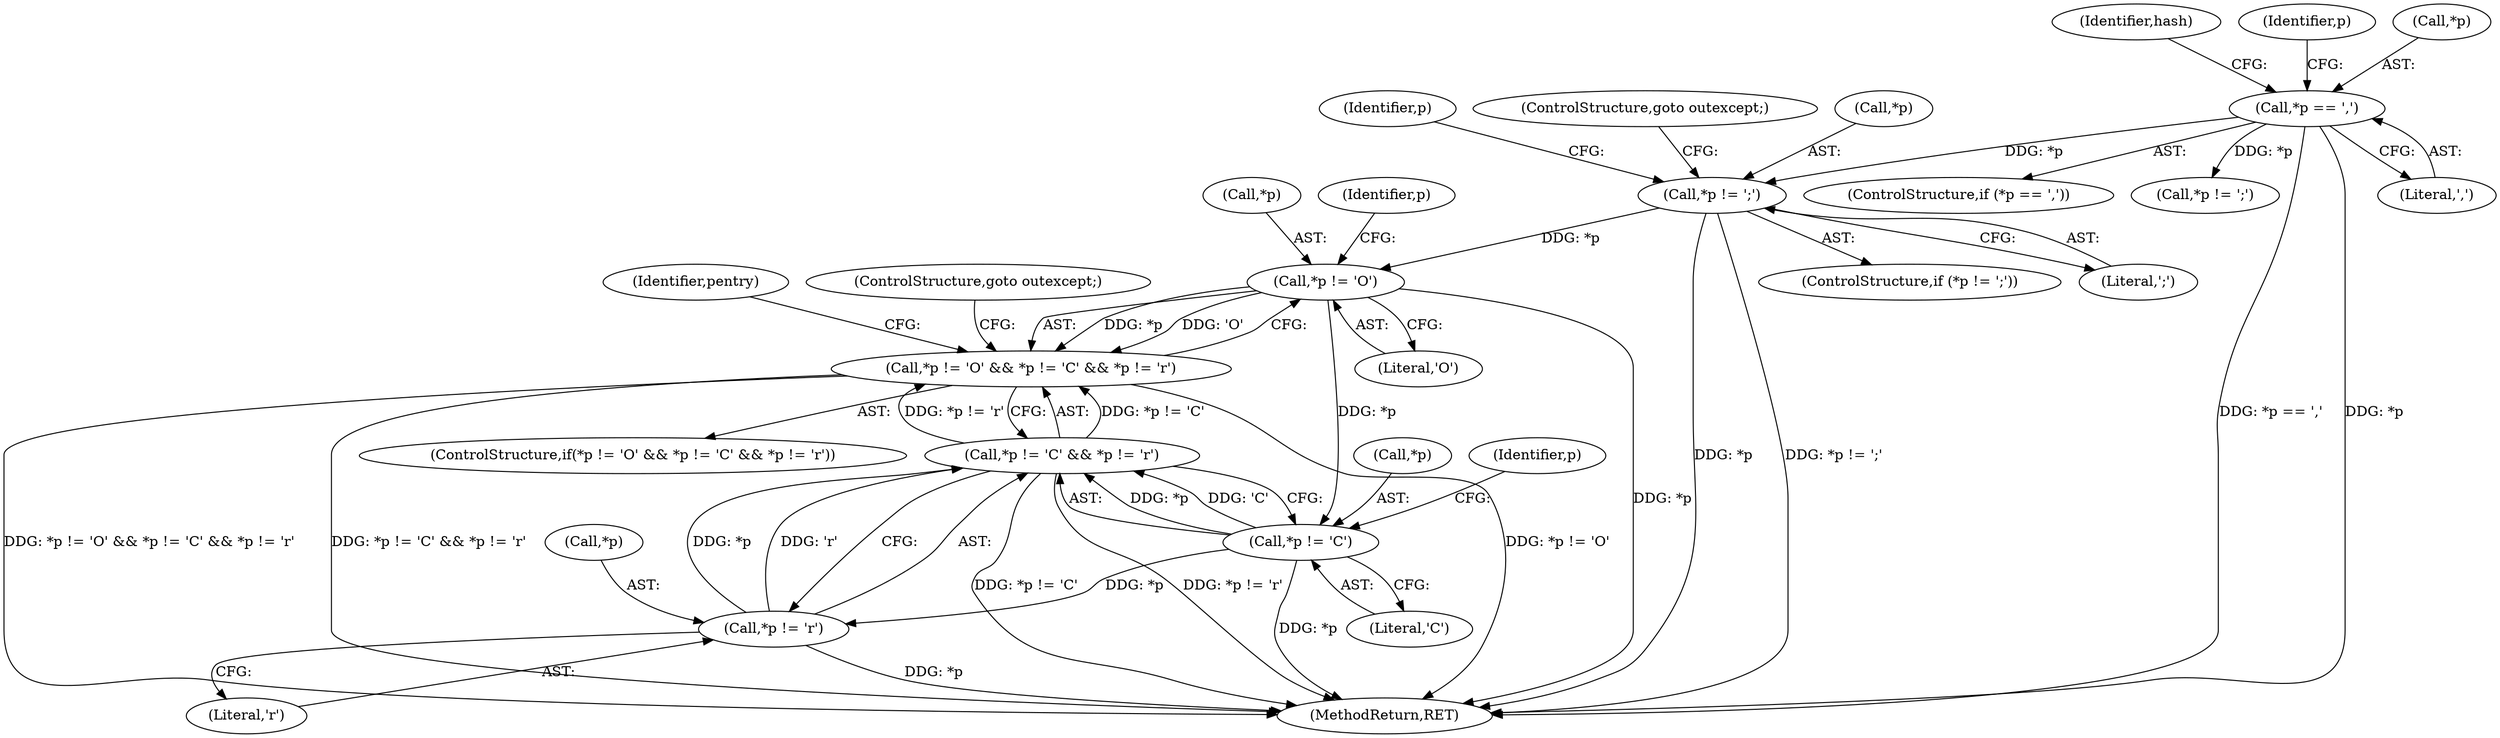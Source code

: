 digraph "0_php_88223c5245e9b470e1e6362bfd96829562ffe6ab_0@pointer" {
"1000190" [label="(Call,*p != 'O')"];
"1000180" [label="(Call,*p != ';')"];
"1000225" [label="(Call,*p == ',')"];
"1000189" [label="(Call,*p != 'O' && *p != 'C' && *p != 'r')"];
"1000195" [label="(Call,*p != 'C')"];
"1000194" [label="(Call,*p != 'C' && *p != 'r')"];
"1000199" [label="(Call,*p != 'r')"];
"1000204" [label="(ControlStructure,goto outexcept;)"];
"1000197" [label="(Identifier,p)"];
"1000225" [label="(Call,*p == ',')"];
"1000191" [label="(Call,*p)"];
"1000239" [label="(Identifier,hash)"];
"1000183" [label="(Literal,';')"];
"1000180" [label="(Call,*p != ';')"];
"1000366" [label="(MethodReturn,RET)"];
"1000195" [label="(Call,*p != 'C')"];
"1000201" [label="(Identifier,p)"];
"1000202" [label="(Literal,'r')"];
"1000193" [label="(Literal,'O')"];
"1000194" [label="(Call,*p != 'C' && *p != 'r')"];
"1000198" [label="(Literal,'C')"];
"1000179" [label="(ControlStructure,if (*p != ';'))"];
"1000228" [label="(Literal,',')"];
"1000224" [label="(ControlStructure,if (*p == ','))"];
"1000200" [label="(Call,*p)"];
"1000189" [label="(Call,*p != 'O' && *p != 'C' && *p != 'r')"];
"1000181" [label="(Call,*p)"];
"1000190" [label="(Call,*p != 'O')"];
"1000188" [label="(ControlStructure,if(*p != 'O' && *p != 'C' && *p != 'r'))"];
"1000187" [label="(Identifier,p)"];
"1000199" [label="(Call,*p != 'r')"];
"1000231" [label="(Identifier,p)"];
"1000226" [label="(Call,*p)"];
"1000185" [label="(ControlStructure,goto outexcept;)"];
"1000206" [label="(Identifier,pentry)"];
"1000285" [label="(Call,*p != ';')"];
"1000196" [label="(Call,*p)"];
"1000190" -> "1000189"  [label="AST: "];
"1000190" -> "1000193"  [label="CFG: "];
"1000191" -> "1000190"  [label="AST: "];
"1000193" -> "1000190"  [label="AST: "];
"1000197" -> "1000190"  [label="CFG: "];
"1000189" -> "1000190"  [label="CFG: "];
"1000190" -> "1000366"  [label="DDG: *p"];
"1000190" -> "1000189"  [label="DDG: *p"];
"1000190" -> "1000189"  [label="DDG: 'O'"];
"1000180" -> "1000190"  [label="DDG: *p"];
"1000190" -> "1000195"  [label="DDG: *p"];
"1000180" -> "1000179"  [label="AST: "];
"1000180" -> "1000183"  [label="CFG: "];
"1000181" -> "1000180"  [label="AST: "];
"1000183" -> "1000180"  [label="AST: "];
"1000185" -> "1000180"  [label="CFG: "];
"1000187" -> "1000180"  [label="CFG: "];
"1000180" -> "1000366"  [label="DDG: *p"];
"1000180" -> "1000366"  [label="DDG: *p != ';'"];
"1000225" -> "1000180"  [label="DDG: *p"];
"1000225" -> "1000224"  [label="AST: "];
"1000225" -> "1000228"  [label="CFG: "];
"1000226" -> "1000225"  [label="AST: "];
"1000228" -> "1000225"  [label="AST: "];
"1000231" -> "1000225"  [label="CFG: "];
"1000239" -> "1000225"  [label="CFG: "];
"1000225" -> "1000366"  [label="DDG: *p == ','"];
"1000225" -> "1000366"  [label="DDG: *p"];
"1000225" -> "1000285"  [label="DDG: *p"];
"1000189" -> "1000188"  [label="AST: "];
"1000189" -> "1000194"  [label="CFG: "];
"1000194" -> "1000189"  [label="AST: "];
"1000204" -> "1000189"  [label="CFG: "];
"1000206" -> "1000189"  [label="CFG: "];
"1000189" -> "1000366"  [label="DDG: *p != 'C' && *p != 'r'"];
"1000189" -> "1000366"  [label="DDG: *p != 'O'"];
"1000189" -> "1000366"  [label="DDG: *p != 'O' && *p != 'C' && *p != 'r'"];
"1000194" -> "1000189"  [label="DDG: *p != 'C'"];
"1000194" -> "1000189"  [label="DDG: *p != 'r'"];
"1000195" -> "1000194"  [label="AST: "];
"1000195" -> "1000198"  [label="CFG: "];
"1000196" -> "1000195"  [label="AST: "];
"1000198" -> "1000195"  [label="AST: "];
"1000201" -> "1000195"  [label="CFG: "];
"1000194" -> "1000195"  [label="CFG: "];
"1000195" -> "1000366"  [label="DDG: *p"];
"1000195" -> "1000194"  [label="DDG: *p"];
"1000195" -> "1000194"  [label="DDG: 'C'"];
"1000195" -> "1000199"  [label="DDG: *p"];
"1000194" -> "1000199"  [label="CFG: "];
"1000199" -> "1000194"  [label="AST: "];
"1000194" -> "1000366"  [label="DDG: *p != 'C'"];
"1000194" -> "1000366"  [label="DDG: *p != 'r'"];
"1000199" -> "1000194"  [label="DDG: *p"];
"1000199" -> "1000194"  [label="DDG: 'r'"];
"1000199" -> "1000202"  [label="CFG: "];
"1000200" -> "1000199"  [label="AST: "];
"1000202" -> "1000199"  [label="AST: "];
"1000199" -> "1000366"  [label="DDG: *p"];
}
